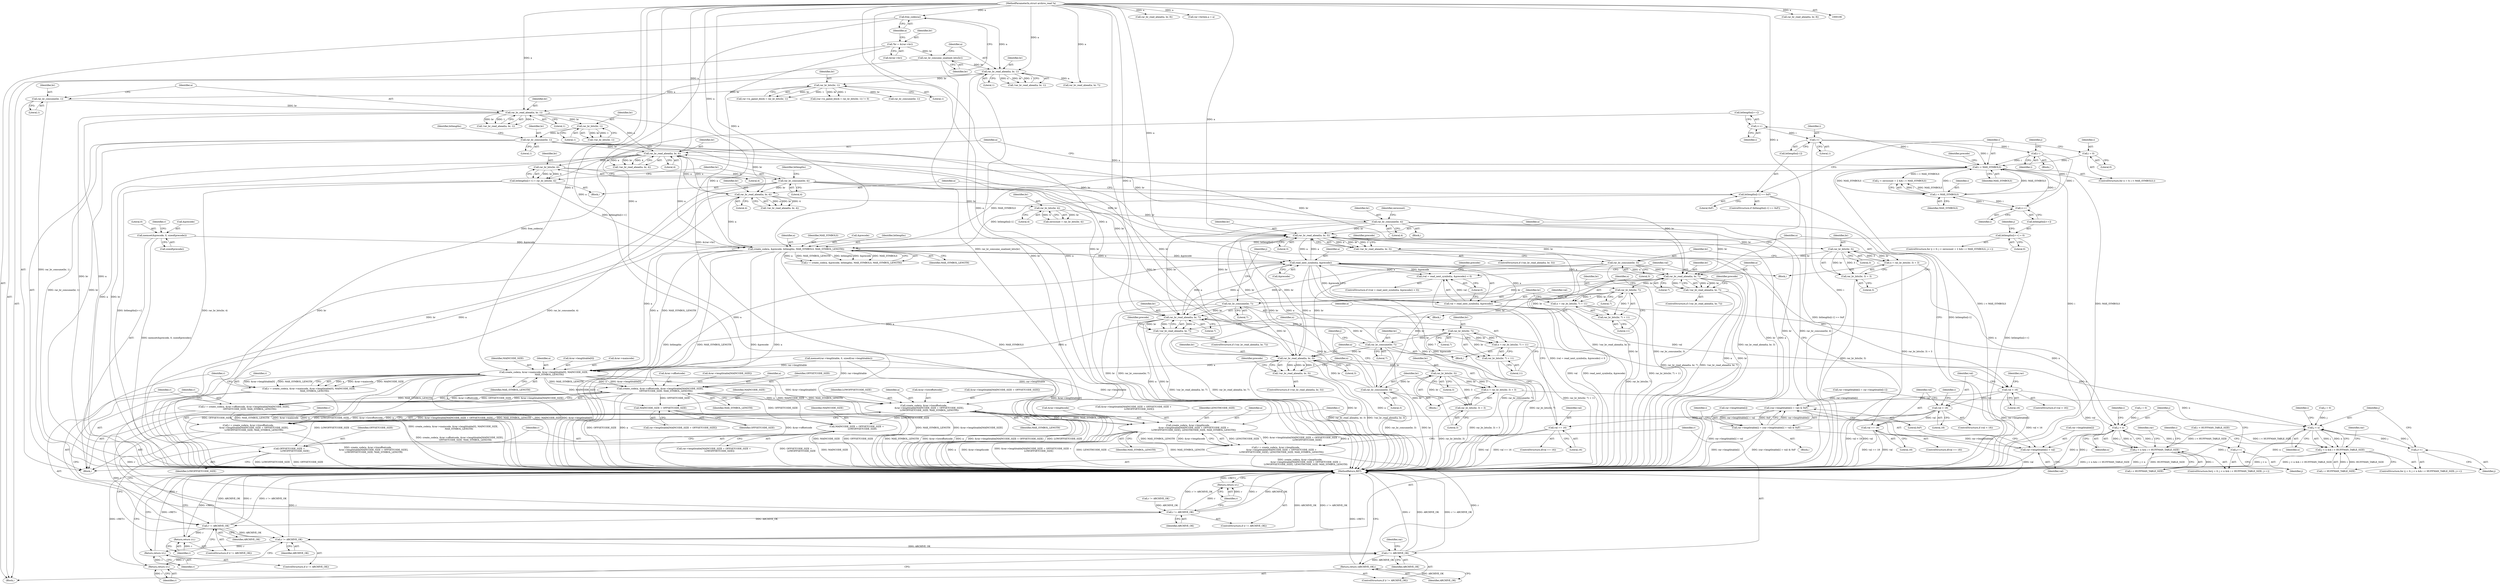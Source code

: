 digraph "0_libarchive_05caadc7eedbef471ac9610809ba683f0c698700@API" {
"1000733" [label="(Call,rar_br_read_ahead(a, br, 3))"];
"1000570" [label="(Call,read_next_symbol(a, &precode))"];
"1000761" [label="(Call,rar_br_read_ahead(a, br, 7))"];
"1000107" [label="(MethodParameterIn,struct archive_read *a)"];
"1000692" [label="(Call,rar_br_consume(br, 7))"];
"1000688" [label="(Call,rar_br_bits(br, 7))"];
"1000671" [label="(Call,rar_br_read_ahead(a, br, 7))"];
"1000782" [label="(Call,rar_br_consume(br, 7))"];
"1000778" [label="(Call,rar_br_bits(br, 7))"];
"1000499" [label="(Call,rar_br_consume(br, 4))"];
"1000496" [label="(Call,rar_br_bits(br, 4))"];
"1000489" [label="(Call,rar_br_read_ahead(a, br, 4))"];
"1000462" [label="(Call,rar_br_read_ahead(a, br, 4))"];
"1000424" [label="(Call,rar_br_read_ahead(a, br, 1))"];
"1000142" [label="(Call,rar_br_read_ahead(a, br, 1))"];
"1000136" [label="(Call,free_codes(a))"];
"1000138" [label="(Call,rar_br_consume_unalined_bits(br))"];
"1000130" [label="(Call,*br = &(rar->br))"];
"1000419" [label="(Call,rar_br_consume(br, 1))"];
"1000153" [label="(Call,rar_br_bits(br, 1))"];
"1000475" [label="(Call,rar_br_consume(br, 4))"];
"1000472" [label="(Call,rar_br_bits(br, 4))"];
"1000443" [label="(Call,rar_br_consume(br, 1))"];
"1000431" [label="(Call,rar_br_bits(br, 1))"];
"1000664" [label="(Call,rar_br_consume(br, 3))"];
"1000660" [label="(Call,rar_br_bits(br, 3))"];
"1000643" [label="(Call,rar_br_read_ahead(a, br, 3))"];
"1000754" [label="(Call,rar_br_consume(br, 3))"];
"1000750" [label="(Call,rar_br_bits(br, 3))"];
"1000733" [label="(Call,rar_br_read_ahead(a, br, 3))"];
"1000536" [label="(Call,create_code(a, &precode, bitlengths, MAX_SYMBOLS, MAX_SYMBOL_LENGTH))"];
"1000528" [label="(Call,memset(&precode, 0, sizeof(precode)))"];
"1000467" [label="(Call,bitlengths[i++] = rar_br_bits(br, 4))"];
"1000479" [label="(Call,bitlengths[i-1] == 0xF)"];
"1000522" [label="(Call,bitlengths[i++] = 0)"];
"1000456" [label="(Call,i < MAX_SYMBOLS)"];
"1000505" [label="(Call,i--)"];
"1000482" [label="(Call,i-1)"];
"1000470" [label="(Call,i++)"];
"1000517" [label="(Call,i < MAX_SYMBOLS)"];
"1000525" [label="(Call,i++)"];
"1000453" [label="(Call,i = 0)"];
"1000567" [label="(Call,(val = read_next_symbol(a, &precode)) < 0)"];
"1000568" [label="(Call,val = read_next_symbol(a, &precode))"];
"1000587" [label="(Call,val < 16)"];
"1000597" [label="(Call,(rar->lengthtable[i] + val) & 0xF)"];
"1000591" [label="(Call,rar->lengthtable[i] = (rar->lengthtable[i] + val) & 0xF)"];
"1000598" [label="(Call,rar->lengthtable[i] + val)"];
"1000610" [label="(Call,val < 18)"];
"1000637" [label="(Call,val == 16)"];
"1000727" [label="(Call,val == 18)"];
"1000642" [label="(Call,!rar_br_read_ahead(a, br, 3))"];
"1000657" [label="(Call,n = rar_br_bits(br, 3) + 3)"];
"1000700" [label="(Call,j < n)"];
"1000699" [label="(Call,j < n && i < HUFFMAN_TABLE_SIZE)"];
"1000706" [label="(Call,j++)"];
"1000659" [label="(Call,rar_br_bits(br, 3) + 3)"];
"1000670" [label="(Call,!rar_br_read_ahead(a, br, 7))"];
"1000685" [label="(Call,n = rar_br_bits(br, 7) + 11)"];
"1000687" [label="(Call,rar_br_bits(br, 7) + 11)"];
"1000732" [label="(Call,!rar_br_read_ahead(a, br, 3))"];
"1000747" [label="(Call,n = rar_br_bits(br, 3) + 3)"];
"1000790" [label="(Call,j < n)"];
"1000789" [label="(Call,j < n && i < HUFFMAN_TABLE_SIZE)"];
"1000796" [label="(Call,j++)"];
"1000749" [label="(Call,rar_br_bits(br, 3) + 3)"];
"1000760" [label="(Call,!rar_br_read_ahead(a, br, 7))"];
"1000775" [label="(Call,n = rar_br_bits(br, 7) + 11)"];
"1000777" [label="(Call,rar_br_bits(br, 7) + 11)"];
"1000816" [label="(Call,create_code(a, &rar->maincode, &rar->lengthtable[0], MAINCODE_SIZE,\n                MAX_SYMBOL_LENGTH))"];
"1000814" [label="(Call,r = create_code(a, &rar->maincode, &rar->lengthtable[0], MAINCODE_SIZE,\n                MAX_SYMBOL_LENGTH))"];
"1000831" [label="(Call,r != ARCHIVE_OK)"];
"1000834" [label="(Return,return (r);)"];
"1000853" [label="(Call,r != ARCHIVE_OK)"];
"1000856" [label="(Return,return (r);)"];
"1000877" [label="(Call,r != ARCHIVE_OK)"];
"1000880" [label="(Return,return (r);)"];
"1000903" [label="(Call,r != ARCHIVE_OK)"];
"1000906" [label="(Return,return (r);)"];
"1001006" [label="(Return,return (ARCHIVE_OK);)"];
"1000838" [label="(Call,create_code(a, &rar->offsetcode, &rar->lengthtable[MAINCODE_SIZE],\n                OFFSETCODE_SIZE, MAX_SYMBOL_LENGTH))"];
"1000836" [label="(Call,r = create_code(a, &rar->offsetcode, &rar->lengthtable[MAINCODE_SIZE],\n                OFFSETCODE_SIZE, MAX_SYMBOL_LENGTH))"];
"1000860" [label="(Call,create_code(a, &rar->lowoffsetcode,\n                &rar->lengthtable[MAINCODE_SIZE + OFFSETCODE_SIZE],\n                LOWOFFSETCODE_SIZE, MAX_SYMBOL_LENGTH))"];
"1000858" [label="(Call,r = create_code(a, &rar->lowoffsetcode,\n                &rar->lengthtable[MAINCODE_SIZE + OFFSETCODE_SIZE],\n                LOWOFFSETCODE_SIZE, MAX_SYMBOL_LENGTH))"];
"1000884" [label="(Call,create_code(a, &rar->lengthcode,\n                &rar->lengthtable[MAINCODE_SIZE + OFFSETCODE_SIZE +\n                LOWOFFSETCODE_SIZE], LENGTHCODE_SIZE, MAX_SYMBOL_LENGTH))"];
"1000882" [label="(Call,r = create_code(a, &rar->lengthcode,\n                &rar->lengthtable[MAINCODE_SIZE + OFFSETCODE_SIZE +\n                LOWOFFSETCODE_SIZE], LENGTHCODE_SIZE, MAX_SYMBOL_LENGTH))"];
"1000895" [label="(Call,MAINCODE_SIZE + OFFSETCODE_SIZE +\n                LOWOFFSETCODE_SIZE)"];
"1000897" [label="(Call,OFFSETCODE_SIZE +\n                LOWOFFSETCODE_SIZE)"];
"1000871" [label="(Call,MAINCODE_SIZE + OFFSETCODE_SIZE)"];
"1000607" [label="(Identifier,i)"];
"1000768" [label="(Identifier,precode)"];
"1000578" [label="(Identifier,precode)"];
"1000702" [label="(Identifier,n)"];
"1000501" [label="(Literal,4)"];
"1000689" [label="(Identifier,br)"];
"1000137" [label="(Identifier,a)"];
"1000448" [label="(Identifier,bitlengths)"];
"1000694" [label="(Literal,7)"];
"1000148" [label="(Call,(rar->is_ppmd_block = rar_br_bits(br, 1)) != 0)"];
"1000471" [label="(Identifier,i)"];
"1000598" [label="(Call,rar->lengthtable[i] + val)"];
"1000734" [label="(Identifier,a)"];
"1000790" [label="(Call,j < n)"];
"1000818" [label="(Call,&rar->maincode)"];
"1000896" [label="(Identifier,MAINCODE_SIZE)"];
"1000472" [label="(Call,rar_br_bits(br, 4))"];
"1000898" [label="(Identifier,OFFSETCODE_SIZE)"];
"1000484" [label="(Literal,1)"];
"1000467" [label="(Call,bitlengths[i++] = rar_br_bits(br, 4))"];
"1000876" [label="(ControlStructure,if (r != ARCHIVE_OK))"];
"1000494" [label="(Call,zerocount = rar_br_bits(br, 4))"];
"1000488" [label="(Call,!rar_br_read_ahead(a, br, 4))"];
"1000796" [label="(Call,j++)"];
"1000420" [label="(Identifier,br)"];
"1000853" [label="(Call,r != ARCHIVE_OK)"];
"1000672" [label="(Identifier,a)"];
"1000897" [label="(Call,OFFSETCODE_SIZE +\n                LOWOFFSETCODE_SIZE)"];
"1000537" [label="(Identifier,a)"];
"1000762" [label="(Identifier,a)"];
"1000499" [label="(Call,rar_br_consume(br, 4))"];
"1000659" [label="(Call,rar_br_bits(br, 3) + 3)"];
"1000498" [label="(Literal,4)"];
"1000423" [label="(Call,!rar_br_read_ahead(a, br, 1))"];
"1000707" [label="(Identifier,j)"];
"1000670" [label="(Call,!rar_br_read_ahead(a, br, 7))"];
"1000567" [label="(Call,(val = read_next_symbol(a, &precode)) < 0)"];
"1000519" [label="(Identifier,MAX_SYMBOLS)"];
"1000862" [label="(Call,&rar->lowoffsetcode)"];
"1000209" [label="(Call,rar_br_read_ahead(a, br, 8))"];
"1000787" [label="(Identifier,j)"];
"1000662" [label="(Literal,3)"];
"1000751" [label="(Identifier,br)"];
"1000828" [label="(Identifier,MAINCODE_SIZE)"];
"1000486" [label="(Block,)"];
"1000906" [label="(Return,return (r);)"];
"1000697" [label="(Identifier,j)"];
"1000541" [label="(Identifier,MAX_SYMBOLS)"];
"1000525" [label="(Call,i++)"];
"1000534" [label="(Call,r = create_code(a, &precode, bitlengths, MAX_SYMBOLS, MAX_SYMBOL_LENGTH))"];
"1000589" [label="(Literal,16)"];
"1000728" [label="(Identifier,val)"];
"1000872" [label="(Identifier,MAINCODE_SIZE)"];
"1000489" [label="(Call,rar_br_read_ahead(a, br, 4))"];
"1000462" [label="(Call,rar_br_read_ahead(a, br, 4))"];
"1000664" [label="(Call,rar_br_consume(br, 3))"];
"1000481" [label="(Identifier,bitlengths)"];
"1000108" [label="(Block,)"];
"1000459" [label="(Block,)"];
"1000474" [label="(Literal,4)"];
"1000793" [label="(Call,i < HUFFMAN_TABLE_SIZE)"];
"1000139" [label="(Identifier,br)"];
"1000904" [label="(Identifier,r)"];
"1000563" [label="(Identifier,i)"];
"1000783" [label="(Identifier,br)"];
"1000490" [label="(Identifier,a)"];
"1000532" [label="(Call,sizeof(precode))"];
"1000706" [label="(Call,j++)"];
"1000492" [label="(Literal,4)"];
"1000138" [label="(Call,rar_br_consume_unalined_bits(br))"];
"1000733" [label="(Call,rar_br_read_ahead(a, br, 3))"];
"1000445" [label="(Literal,1)"];
"1000838" [label="(Call,create_code(a, &rar->offsetcode, &rar->lengthtable[MAINCODE_SIZE],\n                OFFSETCODE_SIZE, MAX_SYMBOL_LENGTH))"];
"1000456" [label="(Call,i < MAX_SYMBOLS)"];
"1000452" [label="(ControlStructure,for (i = 0; i < MAX_SYMBOLS;))"];
"1000587" [label="(Call,val < 16)"];
"1000780" [label="(Literal,7)"];
"1000570" [label="(Call,read_next_symbol(a, &precode))"];
"1000660" [label="(Call,rar_br_bits(br, 3))"];
"1000527" [label="(Literal,0)"];
"1000712" [label="(Identifier,rar)"];
"1000454" [label="(Identifier,i)"];
"1000866" [label="(Call,&rar->lengthtable[MAINCODE_SIZE + OFFSETCODE_SIZE])"];
"1000562" [label="(Call,i < HUFFMAN_TABLE_SIZE)"];
"1000465" [label="(Literal,4)"];
"1000673" [label="(Identifier,br)"];
"1000611" [label="(Identifier,val)"];
"1000699" [label="(Call,j < n && i < HUFFMAN_TABLE_SIZE)"];
"1000637" [label="(Call,val == 16)"];
"1000542" [label="(Identifier,MAX_SYMBOL_LENGTH)"];
"1000496" [label="(Call,rar_br_bits(br, 4))"];
"1000569" [label="(Identifier,val)"];
"1000817" [label="(Identifier,a)"];
"1000874" [label="(Identifier,LOWOFFSETCODE_SIZE)"];
"1000536" [label="(Call,create_code(a, &precode, bitlengths, MAX_SYMBOLS, MAX_SYMBOL_LENGTH))"];
"1000517" [label="(Call,i < MAX_SYMBOLS)"];
"1000761" [label="(Call,rar_br_read_ahead(a, br, 7))"];
"1000661" [label="(Identifier,br)"];
"1000686" [label="(Identifier,n)"];
"1000531" [label="(Literal,0)"];
"1000461" [label="(Call,!rar_br_read_ahead(a, br, 4))"];
"1000523" [label="(Call,bitlengths[i++])"];
"1000886" [label="(Call,&rar->lengthcode)"];
"1000731" [label="(ControlStructure,if (!rar_br_read_ahead(a, br, 3)))"];
"1000668" [label="(Block,)"];
"1000902" [label="(ControlStructure,if (r != ARCHIVE_OK))"];
"1000794" [label="(Identifier,i)"];
"1000750" [label="(Call,rar_br_bits(br, 3))"];
"1000764" [label="(Literal,7)"];
"1000791" [label="(Identifier,j)"];
"1000590" [label="(Block,)"];
"1000899" [label="(Identifier,LOWOFFSETCODE_SIZE)"];
"1000852" [label="(ControlStructure,if (r != ARCHIVE_OK))"];
"1000883" [label="(Identifier,r)"];
"1000418" [label="(Block,)"];
"1000586" [label="(ControlStructure,if (val < 16))"];
"1000704" [label="(Identifier,i)"];
"1000884" [label="(Call,create_code(a, &rar->lengthcode,\n                &rar->lengthtable[MAINCODE_SIZE + OFFSETCODE_SIZE +\n                LOWOFFSETCODE_SIZE], LENGTHCODE_SIZE, MAX_SYMBOL_LENGTH))"];
"1000816" [label="(Call,create_code(a, &rar->maincode, &rar->lengthtable[0], MAINCODE_SIZE,\n                MAX_SYMBOL_LENGTH))"];
"1000572" [label="(Call,&precode)"];
"1000574" [label="(Literal,0)"];
"1000678" [label="(Identifier,precode)"];
"1000814" [label="(Call,r = create_code(a, &rar->maincode, &rar->lengthtable[0], MAINCODE_SIZE,\n                MAX_SYMBOL_LENGTH))"];
"1000830" [label="(ControlStructure,if (r != ARCHIVE_OK))"];
"1000867" [label="(Call,rar->lengthtable[MAINCODE_SIZE + OFFSETCODE_SIZE])"];
"1000477" [label="(Literal,4)"];
"1000282" [label="(Call,rar->bytein.a = a)"];
"1000687" [label="(Call,rar_br_bits(br, 7) + 11)"];
"1000831" [label="(Call,r != ARCHIVE_OK)"];
"1000784" [label="(Literal,7)"];
"1000690" [label="(Literal,7)"];
"1000860" [label="(Call,create_code(a, &rar->lowoffsetcode,\n                &rar->lengthtable[MAINCODE_SIZE + OFFSETCODE_SIZE],\n                LOWOFFSETCODE_SIZE, MAX_SYMBOL_LENGTH))"];
"1000693" [label="(Identifier,br)"];
"1000476" [label="(Identifier,br)"];
"1000506" [label="(Identifier,i)"];
"1000674" [label="(Literal,7)"];
"1000473" [label="(Identifier,br)"];
"1000646" [label="(Literal,3)"];
"1000592" [label="(Call,rar->lengthtable[i])"];
"1000639" [label="(Literal,16)"];
"1000822" [label="(Call,&rar->lengthtable[0])"];
"1000421" [label="(Literal,1)"];
"1000544" [label="(Call,r != ARCHIVE_OK)"];
"1000878" [label="(Identifier,r)"];
"1000781" [label="(Literal,11)"];
"1000905" [label="(Identifier,ARCHIVE_OK)"];
"1000779" [label="(Identifier,br)"];
"1000444" [label="(Identifier,br)"];
"1000616" [label="(Identifier,i)"];
"1000158" [label="(Call,rar_br_consume(br, 1))"];
"1000700" [label="(Call,j < n)"];
"1000141" [label="(Call,!rar_br_read_ahead(a, br, 1))"];
"1000801" [label="(Identifier,rar)"];
"1000879" [label="(Identifier,ARCHIVE_OK)"];
"1000890" [label="(Call,&rar->lengthtable[MAINCODE_SIZE + OFFSETCODE_SIZE +\n                LOWOFFSETCODE_SIZE])"];
"1000900" [label="(Identifier,LENGTHCODE_SIZE)"];
"1000153" [label="(Call,rar_br_bits(br, 1))"];
"1000482" [label="(Call,i-1)"];
"1000605" [label="(Literal,0xF)"];
"1000594" [label="(Identifier,rar)"];
"1000155" [label="(Literal,1)"];
"1000149" [label="(Call,rar->is_ppmd_block = rar_br_bits(br, 1))"];
"1000701" [label="(Identifier,j)"];
"1000776" [label="(Identifier,n)"];
"1000854" [label="(Identifier,r)"];
"1000597" [label="(Call,(rar->lengthtable[i] + val) & 0xF)"];
"1000696" [label="(Call,j = 0)"];
"1000154" [label="(Identifier,br)"];
"1000130" [label="(Call,*br = &(rar->br))"];
"1000669" [label="(ControlStructure,if (!rar_br_read_ahead(a, br, 7)))"];
"1000736" [label="(Literal,3)"];
"1000685" [label="(Call,n = rar_br_bits(br, 7) + 11)"];
"1000591" [label="(Call,rar->lengthtable[i] = (rar->lengthtable[i] + val) & 0xF)"];
"1000658" [label="(Identifier,n)"];
"1000747" [label="(Call,n = rar_br_bits(br, 3) + 3)"];
"1000759" [label="(ControlStructure,if (!rar_br_read_ahead(a, br, 7)))"];
"1000695" [label="(ControlStructure,for (j = 0; j < n && i < HUFFMAN_TABLE_SIZE; j++))"];
"1000752" [label="(Literal,3)"];
"1000815" [label="(Identifier,r)"];
"1000610" [label="(Call,val < 18)"];
"1000521" [label="(Identifier,j)"];
"1000833" [label="(Identifier,ARCHIVE_OK)"];
"1000727" [label="(Call,val == 18)"];
"1000895" [label="(Call,MAINCODE_SIZE + OFFSETCODE_SIZE +\n                LOWOFFSETCODE_SIZE)"];
"1000861" [label="(Identifier,a)"];
"1000530" [label="(Identifier,precode)"];
"1000609" [label="(ControlStructure,if (val < 18))"];
"1000143" [label="(Identifier,a)"];
"1001023" [label="(MethodReturn,RET)"];
"1000509" [label="(Identifier,j)"];
"1000839" [label="(Identifier,a)"];
"1000671" [label="(Call,rar_br_read_ahead(a, br, 7))"];
"1000703" [label="(Call,i < HUFFMAN_TABLE_SIZE)"];
"1000732" [label="(Call,!rar_br_read_ahead(a, br, 3))"];
"1000470" [label="(Call,i++)"];
"1000657" [label="(Call,n = rar_br_bits(br, 3) + 3)"];
"1000730" [label="(Block,)"];
"1000507" [label="(ControlStructure,for (j = 0; j < zerocount + 2 && i < MAX_SYMBOLS; j++))"];
"1000526" [label="(Identifier,i)"];
"1000755" [label="(Identifier,br)"];
"1000431" [label="(Call,rar_br_bits(br, 1))"];
"1000642" [label="(Call,!rar_br_read_ahead(a, br, 3))"];
"1000650" [label="(Identifier,precode)"];
"1000748" [label="(Identifier,n)"];
"1000891" [label="(Call,rar->lengthtable[MAINCODE_SIZE + OFFSETCODE_SIZE +\n                LOWOFFSETCODE_SIZE])"];
"1000641" [label="(ControlStructure,if (!rar_br_read_ahead(a, br, 3)))"];
"1000855" [label="(Identifier,ARCHIVE_OK)"];
"1000566" [label="(ControlStructure,if ((val = read_next_symbol(a, &precode)) < 0))"];
"1000880" [label="(Return,return (r);)"];
"1000885" [label="(Identifier,a)"];
"1000797" [label="(Identifier,j)"];
"1000851" [label="(Identifier,MAX_SYMBOL_LENGTH)"];
"1000538" [label="(Call,&precode)"];
"1000142" [label="(Call,rar_br_read_ahead(a, br, 1))"];
"1000837" [label="(Identifier,r)"];
"1000834" [label="(Return,return (r);)"];
"1000528" [label="(Call,memset(&precode, 0, sizeof(precode)))"];
"1000836" [label="(Call,r = create_code(a, &rar->offsetcode, &rar->lengthtable[MAINCODE_SIZE],\n                OFFSETCODE_SIZE, MAX_SYMBOL_LENGTH))"];
"1000497" [label="(Identifier,br)"];
"1000571" [label="(Identifier,a)"];
"1000432" [label="(Identifier,br)"];
"1000871" [label="(Call,MAINCODE_SIZE + OFFSETCODE_SIZE)"];
"1000163" [label="(Call,rar_br_read_ahead(a, br, 7))"];
"1000882" [label="(Call,r = create_code(a, &rar->lengthcode,\n                &rar->lengthtable[MAINCODE_SIZE + OFFSETCODE_SIZE +\n                LOWOFFSETCODE_SIZE], LENGTHCODE_SIZE, MAX_SYMBOL_LENGTH))"];
"1000424" [label="(Call,rar_br_read_ahead(a, br, 1))"];
"1000426" [label="(Identifier,br)"];
"1000458" [label="(Identifier,MAX_SYMBOLS)"];
"1000463" [label="(Identifier,a)"];
"1000858" [label="(Call,r = create_code(a, &rar->lowoffsetcode,\n                &rar->lengthtable[MAINCODE_SIZE + OFFSETCODE_SIZE],\n                LOWOFFSETCODE_SIZE, MAX_SYMBOL_LENGTH))"];
"1000912" [label="(Identifier,rar)"];
"1000640" [label="(Block,)"];
"1000427" [label="(Literal,1)"];
"1000785" [label="(ControlStructure,for(j = 0; j < n && i < HUFFMAN_TABLE_SIZE; j++))"];
"1000644" [label="(Identifier,a)"];
"1000485" [label="(Literal,0xF)"];
"1000786" [label="(Call,j = 0)"];
"1000753" [label="(Literal,3)"];
"1000612" [label="(Literal,18)"];
"1000434" [label="(Call,memset(rar->lengthtable, 0, sizeof(rar->lengthtable)))"];
"1000183" [label="(Call,rar_br_read_ahead(a, br, 8))"];
"1000504" [label="(Block,)"];
"1000873" [label="(Identifier,OFFSETCODE_SIZE)"];
"1000777" [label="(Call,rar_br_bits(br, 7) + 11)"];
"1000829" [label="(Identifier,MAX_SYMBOL_LENGTH)"];
"1000881" [label="(Identifier,r)"];
"1000638" [label="(Identifier,val)"];
"1000453" [label="(Call,i = 0)"];
"1000832" [label="(Identifier,r)"];
"1000500" [label="(Identifier,br)"];
"1000511" [label="(Call,j < zerocount + 2 && i < MAX_SYMBOLS)"];
"1000599" [label="(Call,rar->lengthtable[i])"];
"1000763" [label="(Identifier,br)"];
"1000540" [label="(Identifier,bitlengths)"];
"1000857" [label="(Identifier,r)"];
"1001007" [label="(Identifier,ARCHIVE_OK)"];
"1000503" [label="(Identifier,zerocount)"];
"1000491" [label="(Identifier,br)"];
"1000479" [label="(Call,bitlengths[i-1] == 0xF)"];
"1000136" [label="(Call,free_codes(a))"];
"1000665" [label="(Identifier,br)"];
"1000518" [label="(Identifier,i)"];
"1000709" [label="(Call,rar->lengthtable[i] = rar->lengthtable[i-1])"];
"1000692" [label="(Call,rar_br_consume(br, 7))"];
"1000455" [label="(Literal,0)"];
"1000850" [label="(Identifier,OFFSETCODE_SIZE)"];
"1000443" [label="(Call,rar_br_consume(br, 1))"];
"1000907" [label="(Identifier,r)"];
"1000840" [label="(Call,&rar->offsetcode)"];
"1000433" [label="(Literal,1)"];
"1000792" [label="(Identifier,n)"];
"1000425" [label="(Identifier,a)"];
"1000107" [label="(MethodParameterIn,struct archive_read *a)"];
"1000636" [label="(ControlStructure,if(val == 16))"];
"1000145" [label="(Literal,1)"];
"1000778" [label="(Call,rar_br_bits(br, 7))"];
"1000875" [label="(Identifier,MAX_SYMBOL_LENGTH)"];
"1000758" [label="(Block,)"];
"1000645" [label="(Identifier,br)"];
"1000478" [label="(ControlStructure,if (bitlengths[i-1] == 0xF))"];
"1000688" [label="(Call,rar_br_bits(br, 7))"];
"1000522" [label="(Call,bitlengths[i++] = 0)"];
"1000901" [label="(Identifier,MAX_SYMBOL_LENGTH)"];
"1000475" [label="(Call,rar_br_consume(br, 4))"];
"1000756" [label="(Literal,3)"];
"1000132" [label="(Call,&(rar->br))"];
"1000144" [label="(Identifier,br)"];
"1000568" [label="(Call,val = read_next_symbol(a, &precode))"];
"1000464" [label="(Identifier,br)"];
"1000535" [label="(Identifier,r)"];
"1000131" [label="(Identifier,br)"];
"1000483" [label="(Identifier,i)"];
"1000729" [label="(Literal,18)"];
"1000430" [label="(Call,!rar_br_bits(br, 1))"];
"1000505" [label="(Call,i--)"];
"1000749" [label="(Call,rar_br_bits(br, 3) + 3)"];
"1000856" [label="(Return,return (r);)"];
"1000903" [label="(Call,r != ARCHIVE_OK)"];
"1000735" [label="(Identifier,br)"];
"1000419" [label="(Call,rar_br_consume(br, 1))"];
"1000588" [label="(Identifier,val)"];
"1000754" [label="(Call,rar_br_consume(br, 3))"];
"1000468" [label="(Call,bitlengths[i++])"];
"1000782" [label="(Call,rar_br_consume(br, 7))"];
"1000480" [label="(Call,bitlengths[i-1])"];
"1000691" [label="(Literal,11)"];
"1000726" [label="(ControlStructure,if(val == 18))"];
"1000740" [label="(Identifier,precode)"];
"1000789" [label="(Call,j < n && i < HUFFMAN_TABLE_SIZE)"];
"1000604" [label="(Identifier,val)"];
"1000844" [label="(Call,&rar->lengthtable[MAINCODE_SIZE])"];
"1001006" [label="(Return,return (ARCHIVE_OK);)"];
"1000529" [label="(Call,&precode)"];
"1000775" [label="(Call,n = rar_br_bits(br, 7) + 11)"];
"1000835" [label="(Identifier,r)"];
"1000859" [label="(Identifier,r)"];
"1000666" [label="(Literal,3)"];
"1000663" [label="(Literal,3)"];
"1000877" [label="(Call,r != ARCHIVE_OK)"];
"1000457" [label="(Identifier,i)"];
"1000643" [label="(Call,rar_br_read_ahead(a, br, 3))"];
"1000760" [label="(Call,!rar_br_read_ahead(a, br, 7))"];
"1000733" -> "1000732"  [label="AST: "];
"1000733" -> "1000736"  [label="CFG: "];
"1000734" -> "1000733"  [label="AST: "];
"1000735" -> "1000733"  [label="AST: "];
"1000736" -> "1000733"  [label="AST: "];
"1000732" -> "1000733"  [label="CFG: "];
"1000733" -> "1001023"  [label="DDG: br"];
"1000733" -> "1001023"  [label="DDG: a"];
"1000733" -> "1000570"  [label="DDG: a"];
"1000733" -> "1000732"  [label="DDG: a"];
"1000733" -> "1000732"  [label="DDG: br"];
"1000733" -> "1000732"  [label="DDG: 3"];
"1000570" -> "1000733"  [label="DDG: a"];
"1000107" -> "1000733"  [label="DDG: a"];
"1000692" -> "1000733"  [label="DDG: br"];
"1000782" -> "1000733"  [label="DDG: br"];
"1000499" -> "1000733"  [label="DDG: br"];
"1000664" -> "1000733"  [label="DDG: br"];
"1000443" -> "1000733"  [label="DDG: br"];
"1000475" -> "1000733"  [label="DDG: br"];
"1000754" -> "1000733"  [label="DDG: br"];
"1000733" -> "1000750"  [label="DDG: br"];
"1000733" -> "1000816"  [label="DDG: a"];
"1000570" -> "1000568"  [label="AST: "];
"1000570" -> "1000572"  [label="CFG: "];
"1000571" -> "1000570"  [label="AST: "];
"1000572" -> "1000570"  [label="AST: "];
"1000568" -> "1000570"  [label="CFG: "];
"1000570" -> "1001023"  [label="DDG: a"];
"1000570" -> "1001023"  [label="DDG: &precode"];
"1000570" -> "1000567"  [label="DDG: a"];
"1000570" -> "1000567"  [label="DDG: &precode"];
"1000570" -> "1000568"  [label="DDG: a"];
"1000570" -> "1000568"  [label="DDG: &precode"];
"1000761" -> "1000570"  [label="DDG: a"];
"1000643" -> "1000570"  [label="DDG: a"];
"1000671" -> "1000570"  [label="DDG: a"];
"1000536" -> "1000570"  [label="DDG: a"];
"1000536" -> "1000570"  [label="DDG: &precode"];
"1000107" -> "1000570"  [label="DDG: a"];
"1000570" -> "1000643"  [label="DDG: a"];
"1000570" -> "1000671"  [label="DDG: a"];
"1000570" -> "1000761"  [label="DDG: a"];
"1000570" -> "1000816"  [label="DDG: a"];
"1000761" -> "1000760"  [label="AST: "];
"1000761" -> "1000764"  [label="CFG: "];
"1000762" -> "1000761"  [label="AST: "];
"1000763" -> "1000761"  [label="AST: "];
"1000764" -> "1000761"  [label="AST: "];
"1000760" -> "1000761"  [label="CFG: "];
"1000761" -> "1001023"  [label="DDG: a"];
"1000761" -> "1001023"  [label="DDG: br"];
"1000761" -> "1000760"  [label="DDG: a"];
"1000761" -> "1000760"  [label="DDG: br"];
"1000761" -> "1000760"  [label="DDG: 7"];
"1000107" -> "1000761"  [label="DDG: a"];
"1000692" -> "1000761"  [label="DDG: br"];
"1000782" -> "1000761"  [label="DDG: br"];
"1000499" -> "1000761"  [label="DDG: br"];
"1000664" -> "1000761"  [label="DDG: br"];
"1000443" -> "1000761"  [label="DDG: br"];
"1000475" -> "1000761"  [label="DDG: br"];
"1000754" -> "1000761"  [label="DDG: br"];
"1000761" -> "1000778"  [label="DDG: br"];
"1000761" -> "1000816"  [label="DDG: a"];
"1000107" -> "1000106"  [label="AST: "];
"1000107" -> "1001023"  [label="DDG: a"];
"1000107" -> "1000136"  [label="DDG: a"];
"1000107" -> "1000142"  [label="DDG: a"];
"1000107" -> "1000163"  [label="DDG: a"];
"1000107" -> "1000183"  [label="DDG: a"];
"1000107" -> "1000209"  [label="DDG: a"];
"1000107" -> "1000282"  [label="DDG: a"];
"1000107" -> "1000424"  [label="DDG: a"];
"1000107" -> "1000462"  [label="DDG: a"];
"1000107" -> "1000489"  [label="DDG: a"];
"1000107" -> "1000536"  [label="DDG: a"];
"1000107" -> "1000643"  [label="DDG: a"];
"1000107" -> "1000671"  [label="DDG: a"];
"1000107" -> "1000816"  [label="DDG: a"];
"1000107" -> "1000838"  [label="DDG: a"];
"1000107" -> "1000860"  [label="DDG: a"];
"1000107" -> "1000884"  [label="DDG: a"];
"1000692" -> "1000668"  [label="AST: "];
"1000692" -> "1000694"  [label="CFG: "];
"1000693" -> "1000692"  [label="AST: "];
"1000694" -> "1000692"  [label="AST: "];
"1000697" -> "1000692"  [label="CFG: "];
"1000692" -> "1001023"  [label="DDG: br"];
"1000692" -> "1001023"  [label="DDG: rar_br_consume(br, 7)"];
"1000692" -> "1000643"  [label="DDG: br"];
"1000692" -> "1000671"  [label="DDG: br"];
"1000688" -> "1000692"  [label="DDG: br"];
"1000688" -> "1000687"  [label="AST: "];
"1000688" -> "1000690"  [label="CFG: "];
"1000689" -> "1000688"  [label="AST: "];
"1000690" -> "1000688"  [label="AST: "];
"1000691" -> "1000688"  [label="CFG: "];
"1000688" -> "1000685"  [label="DDG: br"];
"1000688" -> "1000685"  [label="DDG: 7"];
"1000688" -> "1000687"  [label="DDG: br"];
"1000688" -> "1000687"  [label="DDG: 7"];
"1000671" -> "1000688"  [label="DDG: br"];
"1000671" -> "1000670"  [label="AST: "];
"1000671" -> "1000674"  [label="CFG: "];
"1000672" -> "1000671"  [label="AST: "];
"1000673" -> "1000671"  [label="AST: "];
"1000674" -> "1000671"  [label="AST: "];
"1000670" -> "1000671"  [label="CFG: "];
"1000671" -> "1001023"  [label="DDG: a"];
"1000671" -> "1001023"  [label="DDG: br"];
"1000671" -> "1000670"  [label="DDG: a"];
"1000671" -> "1000670"  [label="DDG: br"];
"1000671" -> "1000670"  [label="DDG: 7"];
"1000782" -> "1000671"  [label="DDG: br"];
"1000499" -> "1000671"  [label="DDG: br"];
"1000664" -> "1000671"  [label="DDG: br"];
"1000443" -> "1000671"  [label="DDG: br"];
"1000475" -> "1000671"  [label="DDG: br"];
"1000754" -> "1000671"  [label="DDG: br"];
"1000671" -> "1000816"  [label="DDG: a"];
"1000782" -> "1000758"  [label="AST: "];
"1000782" -> "1000784"  [label="CFG: "];
"1000783" -> "1000782"  [label="AST: "];
"1000784" -> "1000782"  [label="AST: "];
"1000787" -> "1000782"  [label="CFG: "];
"1000782" -> "1001023"  [label="DDG: br"];
"1000782" -> "1001023"  [label="DDG: rar_br_consume(br, 7)"];
"1000782" -> "1000643"  [label="DDG: br"];
"1000778" -> "1000782"  [label="DDG: br"];
"1000778" -> "1000777"  [label="AST: "];
"1000778" -> "1000780"  [label="CFG: "];
"1000779" -> "1000778"  [label="AST: "];
"1000780" -> "1000778"  [label="AST: "];
"1000781" -> "1000778"  [label="CFG: "];
"1000778" -> "1000775"  [label="DDG: br"];
"1000778" -> "1000775"  [label="DDG: 7"];
"1000778" -> "1000777"  [label="DDG: br"];
"1000778" -> "1000777"  [label="DDG: 7"];
"1000499" -> "1000486"  [label="AST: "];
"1000499" -> "1000501"  [label="CFG: "];
"1000500" -> "1000499"  [label="AST: "];
"1000501" -> "1000499"  [label="AST: "];
"1000503" -> "1000499"  [label="CFG: "];
"1000499" -> "1001023"  [label="DDG: rar_br_consume(br, 4)"];
"1000499" -> "1001023"  [label="DDG: br"];
"1000499" -> "1000462"  [label="DDG: br"];
"1000496" -> "1000499"  [label="DDG: br"];
"1000499" -> "1000643"  [label="DDG: br"];
"1000496" -> "1000494"  [label="AST: "];
"1000496" -> "1000498"  [label="CFG: "];
"1000497" -> "1000496"  [label="AST: "];
"1000498" -> "1000496"  [label="AST: "];
"1000494" -> "1000496"  [label="CFG: "];
"1000496" -> "1000494"  [label="DDG: br"];
"1000496" -> "1000494"  [label="DDG: 4"];
"1000489" -> "1000496"  [label="DDG: br"];
"1000489" -> "1000488"  [label="AST: "];
"1000489" -> "1000492"  [label="CFG: "];
"1000490" -> "1000489"  [label="AST: "];
"1000491" -> "1000489"  [label="AST: "];
"1000492" -> "1000489"  [label="AST: "];
"1000488" -> "1000489"  [label="CFG: "];
"1000489" -> "1001023"  [label="DDG: br"];
"1000489" -> "1001023"  [label="DDG: a"];
"1000489" -> "1000462"  [label="DDG: a"];
"1000489" -> "1000488"  [label="DDG: a"];
"1000489" -> "1000488"  [label="DDG: br"];
"1000489" -> "1000488"  [label="DDG: 4"];
"1000462" -> "1000489"  [label="DDG: a"];
"1000475" -> "1000489"  [label="DDG: br"];
"1000489" -> "1000536"  [label="DDG: a"];
"1000462" -> "1000461"  [label="AST: "];
"1000462" -> "1000465"  [label="CFG: "];
"1000463" -> "1000462"  [label="AST: "];
"1000464" -> "1000462"  [label="AST: "];
"1000465" -> "1000462"  [label="AST: "];
"1000461" -> "1000462"  [label="CFG: "];
"1000462" -> "1001023"  [label="DDG: a"];
"1000462" -> "1001023"  [label="DDG: br"];
"1000462" -> "1000461"  [label="DDG: a"];
"1000462" -> "1000461"  [label="DDG: br"];
"1000462" -> "1000461"  [label="DDG: 4"];
"1000424" -> "1000462"  [label="DDG: a"];
"1000475" -> "1000462"  [label="DDG: br"];
"1000443" -> "1000462"  [label="DDG: br"];
"1000462" -> "1000472"  [label="DDG: br"];
"1000462" -> "1000536"  [label="DDG: a"];
"1000424" -> "1000423"  [label="AST: "];
"1000424" -> "1000427"  [label="CFG: "];
"1000425" -> "1000424"  [label="AST: "];
"1000426" -> "1000424"  [label="AST: "];
"1000427" -> "1000424"  [label="AST: "];
"1000423" -> "1000424"  [label="CFG: "];
"1000424" -> "1001023"  [label="DDG: br"];
"1000424" -> "1001023"  [label="DDG: a"];
"1000424" -> "1000423"  [label="DDG: a"];
"1000424" -> "1000423"  [label="DDG: br"];
"1000424" -> "1000423"  [label="DDG: 1"];
"1000142" -> "1000424"  [label="DDG: a"];
"1000419" -> "1000424"  [label="DDG: br"];
"1000424" -> "1000431"  [label="DDG: br"];
"1000424" -> "1000536"  [label="DDG: a"];
"1000142" -> "1000141"  [label="AST: "];
"1000142" -> "1000145"  [label="CFG: "];
"1000143" -> "1000142"  [label="AST: "];
"1000144" -> "1000142"  [label="AST: "];
"1000145" -> "1000142"  [label="AST: "];
"1000141" -> "1000142"  [label="CFG: "];
"1000142" -> "1001023"  [label="DDG: br"];
"1000142" -> "1001023"  [label="DDG: a"];
"1000142" -> "1000141"  [label="DDG: a"];
"1000142" -> "1000141"  [label="DDG: br"];
"1000142" -> "1000141"  [label="DDG: 1"];
"1000136" -> "1000142"  [label="DDG: a"];
"1000138" -> "1000142"  [label="DDG: br"];
"1000142" -> "1000153"  [label="DDG: br"];
"1000142" -> "1000163"  [label="DDG: a"];
"1000136" -> "1000108"  [label="AST: "];
"1000136" -> "1000137"  [label="CFG: "];
"1000137" -> "1000136"  [label="AST: "];
"1000139" -> "1000136"  [label="CFG: "];
"1000136" -> "1001023"  [label="DDG: free_codes(a)"];
"1000138" -> "1000108"  [label="AST: "];
"1000138" -> "1000139"  [label="CFG: "];
"1000139" -> "1000138"  [label="AST: "];
"1000143" -> "1000138"  [label="CFG: "];
"1000138" -> "1001023"  [label="DDG: rar_br_consume_unalined_bits(br)"];
"1000130" -> "1000138"  [label="DDG: br"];
"1000130" -> "1000108"  [label="AST: "];
"1000130" -> "1000132"  [label="CFG: "];
"1000131" -> "1000130"  [label="AST: "];
"1000132" -> "1000130"  [label="AST: "];
"1000137" -> "1000130"  [label="CFG: "];
"1000130" -> "1001023"  [label="DDG: &(rar->br)"];
"1000419" -> "1000418"  [label="AST: "];
"1000419" -> "1000421"  [label="CFG: "];
"1000420" -> "1000419"  [label="AST: "];
"1000421" -> "1000419"  [label="AST: "];
"1000425" -> "1000419"  [label="CFG: "];
"1000419" -> "1001023"  [label="DDG: rar_br_consume(br, 1)"];
"1000153" -> "1000419"  [label="DDG: br"];
"1000153" -> "1000149"  [label="AST: "];
"1000153" -> "1000155"  [label="CFG: "];
"1000154" -> "1000153"  [label="AST: "];
"1000155" -> "1000153"  [label="AST: "];
"1000149" -> "1000153"  [label="CFG: "];
"1000153" -> "1000148"  [label="DDG: br"];
"1000153" -> "1000148"  [label="DDG: 1"];
"1000153" -> "1000149"  [label="DDG: br"];
"1000153" -> "1000149"  [label="DDG: 1"];
"1000153" -> "1000158"  [label="DDG: br"];
"1000475" -> "1000459"  [label="AST: "];
"1000475" -> "1000477"  [label="CFG: "];
"1000476" -> "1000475"  [label="AST: "];
"1000477" -> "1000475"  [label="AST: "];
"1000481" -> "1000475"  [label="CFG: "];
"1000475" -> "1001023"  [label="DDG: br"];
"1000475" -> "1001023"  [label="DDG: rar_br_consume(br, 4)"];
"1000472" -> "1000475"  [label="DDG: br"];
"1000475" -> "1000643"  [label="DDG: br"];
"1000472" -> "1000467"  [label="AST: "];
"1000472" -> "1000474"  [label="CFG: "];
"1000473" -> "1000472"  [label="AST: "];
"1000474" -> "1000472"  [label="AST: "];
"1000467" -> "1000472"  [label="CFG: "];
"1000472" -> "1000467"  [label="DDG: br"];
"1000472" -> "1000467"  [label="DDG: 4"];
"1000443" -> "1000418"  [label="AST: "];
"1000443" -> "1000445"  [label="CFG: "];
"1000444" -> "1000443"  [label="AST: "];
"1000445" -> "1000443"  [label="AST: "];
"1000448" -> "1000443"  [label="CFG: "];
"1000443" -> "1001023"  [label="DDG: rar_br_consume(br, 1)"];
"1000443" -> "1001023"  [label="DDG: br"];
"1000431" -> "1000443"  [label="DDG: br"];
"1000443" -> "1000643"  [label="DDG: br"];
"1000431" -> "1000430"  [label="AST: "];
"1000431" -> "1000433"  [label="CFG: "];
"1000432" -> "1000431"  [label="AST: "];
"1000433" -> "1000431"  [label="AST: "];
"1000430" -> "1000431"  [label="CFG: "];
"1000431" -> "1000430"  [label="DDG: br"];
"1000431" -> "1000430"  [label="DDG: 1"];
"1000664" -> "1000640"  [label="AST: "];
"1000664" -> "1000666"  [label="CFG: "];
"1000665" -> "1000664"  [label="AST: "];
"1000666" -> "1000664"  [label="AST: "];
"1000697" -> "1000664"  [label="CFG: "];
"1000664" -> "1001023"  [label="DDG: rar_br_consume(br, 3)"];
"1000664" -> "1001023"  [label="DDG: br"];
"1000664" -> "1000643"  [label="DDG: br"];
"1000660" -> "1000664"  [label="DDG: br"];
"1000660" -> "1000659"  [label="AST: "];
"1000660" -> "1000662"  [label="CFG: "];
"1000661" -> "1000660"  [label="AST: "];
"1000662" -> "1000660"  [label="AST: "];
"1000663" -> "1000660"  [label="CFG: "];
"1000660" -> "1000657"  [label="DDG: br"];
"1000660" -> "1000657"  [label="DDG: 3"];
"1000660" -> "1000659"  [label="DDG: br"];
"1000660" -> "1000659"  [label="DDG: 3"];
"1000643" -> "1000660"  [label="DDG: br"];
"1000643" -> "1000642"  [label="AST: "];
"1000643" -> "1000646"  [label="CFG: "];
"1000644" -> "1000643"  [label="AST: "];
"1000645" -> "1000643"  [label="AST: "];
"1000646" -> "1000643"  [label="AST: "];
"1000642" -> "1000643"  [label="CFG: "];
"1000643" -> "1001023"  [label="DDG: a"];
"1000643" -> "1001023"  [label="DDG: br"];
"1000643" -> "1000642"  [label="DDG: a"];
"1000643" -> "1000642"  [label="DDG: br"];
"1000643" -> "1000642"  [label="DDG: 3"];
"1000754" -> "1000643"  [label="DDG: br"];
"1000643" -> "1000816"  [label="DDG: a"];
"1000754" -> "1000730"  [label="AST: "];
"1000754" -> "1000756"  [label="CFG: "];
"1000755" -> "1000754"  [label="AST: "];
"1000756" -> "1000754"  [label="AST: "];
"1000787" -> "1000754"  [label="CFG: "];
"1000754" -> "1001023"  [label="DDG: rar_br_consume(br, 3)"];
"1000754" -> "1001023"  [label="DDG: br"];
"1000750" -> "1000754"  [label="DDG: br"];
"1000750" -> "1000749"  [label="AST: "];
"1000750" -> "1000752"  [label="CFG: "];
"1000751" -> "1000750"  [label="AST: "];
"1000752" -> "1000750"  [label="AST: "];
"1000753" -> "1000750"  [label="CFG: "];
"1000750" -> "1000747"  [label="DDG: br"];
"1000750" -> "1000747"  [label="DDG: 3"];
"1000750" -> "1000749"  [label="DDG: br"];
"1000750" -> "1000749"  [label="DDG: 3"];
"1000536" -> "1000534"  [label="AST: "];
"1000536" -> "1000542"  [label="CFG: "];
"1000537" -> "1000536"  [label="AST: "];
"1000538" -> "1000536"  [label="AST: "];
"1000540" -> "1000536"  [label="AST: "];
"1000541" -> "1000536"  [label="AST: "];
"1000542" -> "1000536"  [label="AST: "];
"1000534" -> "1000536"  [label="CFG: "];
"1000536" -> "1001023"  [label="DDG: bitlengths"];
"1000536" -> "1001023"  [label="DDG: MAX_SYMBOL_LENGTH"];
"1000536" -> "1001023"  [label="DDG: &precode"];
"1000536" -> "1001023"  [label="DDG: a"];
"1000536" -> "1001023"  [label="DDG: MAX_SYMBOLS"];
"1000536" -> "1000534"  [label="DDG: a"];
"1000536" -> "1000534"  [label="DDG: MAX_SYMBOL_LENGTH"];
"1000536" -> "1000534"  [label="DDG: bitlengths"];
"1000536" -> "1000534"  [label="DDG: &precode"];
"1000536" -> "1000534"  [label="DDG: MAX_SYMBOLS"];
"1000528" -> "1000536"  [label="DDG: &precode"];
"1000467" -> "1000536"  [label="DDG: bitlengths[i++]"];
"1000479" -> "1000536"  [label="DDG: bitlengths[i-1]"];
"1000522" -> "1000536"  [label="DDG: bitlengths[i++]"];
"1000456" -> "1000536"  [label="DDG: MAX_SYMBOLS"];
"1000536" -> "1000816"  [label="DDG: a"];
"1000536" -> "1000816"  [label="DDG: MAX_SYMBOL_LENGTH"];
"1000528" -> "1000418"  [label="AST: "];
"1000528" -> "1000532"  [label="CFG: "];
"1000529" -> "1000528"  [label="AST: "];
"1000531" -> "1000528"  [label="AST: "];
"1000532" -> "1000528"  [label="AST: "];
"1000535" -> "1000528"  [label="CFG: "];
"1000528" -> "1001023"  [label="DDG: memset(&precode, 0, sizeof(precode))"];
"1000467" -> "1000459"  [label="AST: "];
"1000468" -> "1000467"  [label="AST: "];
"1000476" -> "1000467"  [label="CFG: "];
"1000467" -> "1001023"  [label="DDG: rar_br_bits(br, 4)"];
"1000467" -> "1001023"  [label="DDG: bitlengths[i++]"];
"1000479" -> "1000478"  [label="AST: "];
"1000479" -> "1000485"  [label="CFG: "];
"1000480" -> "1000479"  [label="AST: "];
"1000485" -> "1000479"  [label="AST: "];
"1000457" -> "1000479"  [label="CFG: "];
"1000490" -> "1000479"  [label="CFG: "];
"1000479" -> "1001023"  [label="DDG: bitlengths[i-1] == 0xF"];
"1000479" -> "1001023"  [label="DDG: bitlengths[i-1]"];
"1000522" -> "1000507"  [label="AST: "];
"1000522" -> "1000527"  [label="CFG: "];
"1000523" -> "1000522"  [label="AST: "];
"1000527" -> "1000522"  [label="AST: "];
"1000521" -> "1000522"  [label="CFG: "];
"1000522" -> "1001023"  [label="DDG: bitlengths[i++]"];
"1000456" -> "1000452"  [label="AST: "];
"1000456" -> "1000458"  [label="CFG: "];
"1000457" -> "1000456"  [label="AST: "];
"1000458" -> "1000456"  [label="AST: "];
"1000463" -> "1000456"  [label="CFG: "];
"1000530" -> "1000456"  [label="CFG: "];
"1000456" -> "1001023"  [label="DDG: i"];
"1000456" -> "1001023"  [label="DDG: MAX_SYMBOLS"];
"1000456" -> "1001023"  [label="DDG: i < MAX_SYMBOLS"];
"1000505" -> "1000456"  [label="DDG: i"];
"1000482" -> "1000456"  [label="DDG: i"];
"1000517" -> "1000456"  [label="DDG: i"];
"1000517" -> "1000456"  [label="DDG: MAX_SYMBOLS"];
"1000525" -> "1000456"  [label="DDG: i"];
"1000453" -> "1000456"  [label="DDG: i"];
"1000456" -> "1000470"  [label="DDG: i"];
"1000456" -> "1000511"  [label="DDG: i < MAX_SYMBOLS"];
"1000456" -> "1000517"  [label="DDG: MAX_SYMBOLS"];
"1000505" -> "1000504"  [label="AST: "];
"1000505" -> "1000506"  [label="CFG: "];
"1000506" -> "1000505"  [label="AST: "];
"1000509" -> "1000505"  [label="CFG: "];
"1000482" -> "1000505"  [label="DDG: i"];
"1000505" -> "1000517"  [label="DDG: i"];
"1000505" -> "1000525"  [label="DDG: i"];
"1000482" -> "1000480"  [label="AST: "];
"1000482" -> "1000484"  [label="CFG: "];
"1000483" -> "1000482"  [label="AST: "];
"1000484" -> "1000482"  [label="AST: "];
"1000480" -> "1000482"  [label="CFG: "];
"1000482" -> "1001023"  [label="DDG: i"];
"1000470" -> "1000482"  [label="DDG: i"];
"1000470" -> "1000468"  [label="AST: "];
"1000470" -> "1000471"  [label="CFG: "];
"1000471" -> "1000470"  [label="AST: "];
"1000468" -> "1000470"  [label="CFG: "];
"1000517" -> "1000511"  [label="AST: "];
"1000517" -> "1000519"  [label="CFG: "];
"1000518" -> "1000517"  [label="AST: "];
"1000519" -> "1000517"  [label="AST: "];
"1000511" -> "1000517"  [label="CFG: "];
"1000517" -> "1000511"  [label="DDG: i"];
"1000517" -> "1000511"  [label="DDG: MAX_SYMBOLS"];
"1000525" -> "1000517"  [label="DDG: i"];
"1000517" -> "1000525"  [label="DDG: i"];
"1000525" -> "1000523"  [label="AST: "];
"1000525" -> "1000526"  [label="CFG: "];
"1000526" -> "1000525"  [label="AST: "];
"1000523" -> "1000525"  [label="CFG: "];
"1000453" -> "1000452"  [label="AST: "];
"1000453" -> "1000455"  [label="CFG: "];
"1000454" -> "1000453"  [label="AST: "];
"1000455" -> "1000453"  [label="AST: "];
"1000457" -> "1000453"  [label="CFG: "];
"1000567" -> "1000566"  [label="AST: "];
"1000567" -> "1000574"  [label="CFG: "];
"1000568" -> "1000567"  [label="AST: "];
"1000574" -> "1000567"  [label="AST: "];
"1000578" -> "1000567"  [label="CFG: "];
"1000588" -> "1000567"  [label="CFG: "];
"1000567" -> "1001023"  [label="DDG: (val = read_next_symbol(a, &precode)) < 0"];
"1000568" -> "1000567"  [label="DDG: val"];
"1000569" -> "1000568"  [label="AST: "];
"1000574" -> "1000568"  [label="CFG: "];
"1000568" -> "1001023"  [label="DDG: val"];
"1000568" -> "1001023"  [label="DDG: read_next_symbol(a, &precode)"];
"1000568" -> "1000587"  [label="DDG: val"];
"1000587" -> "1000586"  [label="AST: "];
"1000587" -> "1000589"  [label="CFG: "];
"1000588" -> "1000587"  [label="AST: "];
"1000589" -> "1000587"  [label="AST: "];
"1000594" -> "1000587"  [label="CFG: "];
"1000611" -> "1000587"  [label="CFG: "];
"1000587" -> "1001023"  [label="DDG: val < 16"];
"1000587" -> "1000597"  [label="DDG: val"];
"1000587" -> "1000598"  [label="DDG: val"];
"1000587" -> "1000610"  [label="DDG: val"];
"1000597" -> "1000591"  [label="AST: "];
"1000597" -> "1000605"  [label="CFG: "];
"1000598" -> "1000597"  [label="AST: "];
"1000605" -> "1000597"  [label="AST: "];
"1000591" -> "1000597"  [label="CFG: "];
"1000597" -> "1001023"  [label="DDG: rar->lengthtable[i] + val"];
"1000597" -> "1000591"  [label="DDG: rar->lengthtable[i] + val"];
"1000597" -> "1000591"  [label="DDG: 0xF"];
"1000591" -> "1000597"  [label="DDG: rar->lengthtable[i]"];
"1000709" -> "1000597"  [label="DDG: rar->lengthtable[i]"];
"1000591" -> "1000590"  [label="AST: "];
"1000592" -> "1000591"  [label="AST: "];
"1000607" -> "1000591"  [label="CFG: "];
"1000591" -> "1001023"  [label="DDG: (rar->lengthtable[i] + val) & 0xF"];
"1000591" -> "1001023"  [label="DDG: rar->lengthtable[i]"];
"1000591" -> "1000598"  [label="DDG: rar->lengthtable[i]"];
"1000598" -> "1000604"  [label="CFG: "];
"1000599" -> "1000598"  [label="AST: "];
"1000604" -> "1000598"  [label="AST: "];
"1000605" -> "1000598"  [label="CFG: "];
"1000598" -> "1001023"  [label="DDG: val"];
"1000709" -> "1000598"  [label="DDG: rar->lengthtable[i]"];
"1000610" -> "1000609"  [label="AST: "];
"1000610" -> "1000612"  [label="CFG: "];
"1000611" -> "1000610"  [label="AST: "];
"1000612" -> "1000610"  [label="AST: "];
"1000616" -> "1000610"  [label="CFG: "];
"1000728" -> "1000610"  [label="CFG: "];
"1000610" -> "1001023"  [label="DDG: val < 18"];
"1000610" -> "1001023"  [label="DDG: val"];
"1000610" -> "1000637"  [label="DDG: val"];
"1000610" -> "1000727"  [label="DDG: val"];
"1000637" -> "1000636"  [label="AST: "];
"1000637" -> "1000639"  [label="CFG: "];
"1000638" -> "1000637"  [label="AST: "];
"1000639" -> "1000637"  [label="AST: "];
"1000644" -> "1000637"  [label="CFG: "];
"1000672" -> "1000637"  [label="CFG: "];
"1000637" -> "1001023"  [label="DDG: val"];
"1000637" -> "1001023"  [label="DDG: val == 16"];
"1000727" -> "1000726"  [label="AST: "];
"1000727" -> "1000729"  [label="CFG: "];
"1000728" -> "1000727"  [label="AST: "];
"1000729" -> "1000727"  [label="AST: "];
"1000734" -> "1000727"  [label="CFG: "];
"1000762" -> "1000727"  [label="CFG: "];
"1000727" -> "1001023"  [label="DDG: val == 18"];
"1000727" -> "1001023"  [label="DDG: val"];
"1000642" -> "1000641"  [label="AST: "];
"1000650" -> "1000642"  [label="CFG: "];
"1000658" -> "1000642"  [label="CFG: "];
"1000642" -> "1001023"  [label="DDG: rar_br_read_ahead(a, br, 3)"];
"1000642" -> "1001023"  [label="DDG: !rar_br_read_ahead(a, br, 3)"];
"1000657" -> "1000640"  [label="AST: "];
"1000657" -> "1000659"  [label="CFG: "];
"1000658" -> "1000657"  [label="AST: "];
"1000659" -> "1000657"  [label="AST: "];
"1000665" -> "1000657"  [label="CFG: "];
"1000657" -> "1001023"  [label="DDG: rar_br_bits(br, 3) + 3"];
"1000657" -> "1000700"  [label="DDG: n"];
"1000700" -> "1000699"  [label="AST: "];
"1000700" -> "1000702"  [label="CFG: "];
"1000701" -> "1000700"  [label="AST: "];
"1000702" -> "1000700"  [label="AST: "];
"1000704" -> "1000700"  [label="CFG: "];
"1000699" -> "1000700"  [label="CFG: "];
"1000700" -> "1001023"  [label="DDG: j"];
"1000700" -> "1001023"  [label="DDG: n"];
"1000700" -> "1000699"  [label="DDG: j"];
"1000700" -> "1000699"  [label="DDG: n"];
"1000696" -> "1000700"  [label="DDG: j"];
"1000706" -> "1000700"  [label="DDG: j"];
"1000685" -> "1000700"  [label="DDG: n"];
"1000700" -> "1000706"  [label="DDG: j"];
"1000699" -> "1000695"  [label="AST: "];
"1000699" -> "1000703"  [label="CFG: "];
"1000703" -> "1000699"  [label="AST: "];
"1000563" -> "1000699"  [label="CFG: "];
"1000712" -> "1000699"  [label="CFG: "];
"1000699" -> "1001023"  [label="DDG: j < n"];
"1000699" -> "1001023"  [label="DDG: j < n && i < HUFFMAN_TABLE_SIZE"];
"1000703" -> "1000699"  [label="DDG: i"];
"1000703" -> "1000699"  [label="DDG: HUFFMAN_TABLE_SIZE"];
"1000562" -> "1000699"  [label="DDG: i < HUFFMAN_TABLE_SIZE"];
"1000706" -> "1000695"  [label="AST: "];
"1000706" -> "1000707"  [label="CFG: "];
"1000707" -> "1000706"  [label="AST: "];
"1000701" -> "1000706"  [label="CFG: "];
"1000659" -> "1000663"  [label="CFG: "];
"1000663" -> "1000659"  [label="AST: "];
"1000659" -> "1001023"  [label="DDG: rar_br_bits(br, 3)"];
"1000670" -> "1000669"  [label="AST: "];
"1000678" -> "1000670"  [label="CFG: "];
"1000686" -> "1000670"  [label="CFG: "];
"1000670" -> "1001023"  [label="DDG: !rar_br_read_ahead(a, br, 7)"];
"1000670" -> "1001023"  [label="DDG: rar_br_read_ahead(a, br, 7)"];
"1000685" -> "1000668"  [label="AST: "];
"1000685" -> "1000687"  [label="CFG: "];
"1000686" -> "1000685"  [label="AST: "];
"1000687" -> "1000685"  [label="AST: "];
"1000693" -> "1000685"  [label="CFG: "];
"1000685" -> "1001023"  [label="DDG: rar_br_bits(br, 7) + 11"];
"1000687" -> "1000691"  [label="CFG: "];
"1000691" -> "1000687"  [label="AST: "];
"1000687" -> "1001023"  [label="DDG: rar_br_bits(br, 7)"];
"1000732" -> "1000731"  [label="AST: "];
"1000740" -> "1000732"  [label="CFG: "];
"1000748" -> "1000732"  [label="CFG: "];
"1000732" -> "1001023"  [label="DDG: !rar_br_read_ahead(a, br, 3)"];
"1000732" -> "1001023"  [label="DDG: rar_br_read_ahead(a, br, 3)"];
"1000747" -> "1000730"  [label="AST: "];
"1000747" -> "1000749"  [label="CFG: "];
"1000748" -> "1000747"  [label="AST: "];
"1000749" -> "1000747"  [label="AST: "];
"1000755" -> "1000747"  [label="CFG: "];
"1000747" -> "1001023"  [label="DDG: rar_br_bits(br, 3) + 3"];
"1000747" -> "1000790"  [label="DDG: n"];
"1000790" -> "1000789"  [label="AST: "];
"1000790" -> "1000792"  [label="CFG: "];
"1000791" -> "1000790"  [label="AST: "];
"1000792" -> "1000790"  [label="AST: "];
"1000794" -> "1000790"  [label="CFG: "];
"1000789" -> "1000790"  [label="CFG: "];
"1000790" -> "1001023"  [label="DDG: n"];
"1000790" -> "1001023"  [label="DDG: j"];
"1000790" -> "1000789"  [label="DDG: j"];
"1000790" -> "1000789"  [label="DDG: n"];
"1000786" -> "1000790"  [label="DDG: j"];
"1000796" -> "1000790"  [label="DDG: j"];
"1000775" -> "1000790"  [label="DDG: n"];
"1000790" -> "1000796"  [label="DDG: j"];
"1000789" -> "1000785"  [label="AST: "];
"1000789" -> "1000793"  [label="CFG: "];
"1000793" -> "1000789"  [label="AST: "];
"1000563" -> "1000789"  [label="CFG: "];
"1000801" -> "1000789"  [label="CFG: "];
"1000789" -> "1001023"  [label="DDG: j < n && i < HUFFMAN_TABLE_SIZE"];
"1000789" -> "1001023"  [label="DDG: j < n"];
"1000562" -> "1000789"  [label="DDG: i < HUFFMAN_TABLE_SIZE"];
"1000793" -> "1000789"  [label="DDG: i"];
"1000793" -> "1000789"  [label="DDG: HUFFMAN_TABLE_SIZE"];
"1000796" -> "1000785"  [label="AST: "];
"1000796" -> "1000797"  [label="CFG: "];
"1000797" -> "1000796"  [label="AST: "];
"1000791" -> "1000796"  [label="CFG: "];
"1000749" -> "1000753"  [label="CFG: "];
"1000753" -> "1000749"  [label="AST: "];
"1000749" -> "1001023"  [label="DDG: rar_br_bits(br, 3)"];
"1000760" -> "1000759"  [label="AST: "];
"1000768" -> "1000760"  [label="CFG: "];
"1000776" -> "1000760"  [label="CFG: "];
"1000760" -> "1001023"  [label="DDG: !rar_br_read_ahead(a, br, 7)"];
"1000760" -> "1001023"  [label="DDG: rar_br_read_ahead(a, br, 7)"];
"1000775" -> "1000758"  [label="AST: "];
"1000775" -> "1000777"  [label="CFG: "];
"1000776" -> "1000775"  [label="AST: "];
"1000777" -> "1000775"  [label="AST: "];
"1000783" -> "1000775"  [label="CFG: "];
"1000775" -> "1001023"  [label="DDG: rar_br_bits(br, 7) + 11"];
"1000777" -> "1000781"  [label="CFG: "];
"1000781" -> "1000777"  [label="AST: "];
"1000777" -> "1001023"  [label="DDG: rar_br_bits(br, 7)"];
"1000816" -> "1000814"  [label="AST: "];
"1000816" -> "1000829"  [label="CFG: "];
"1000817" -> "1000816"  [label="AST: "];
"1000818" -> "1000816"  [label="AST: "];
"1000822" -> "1000816"  [label="AST: "];
"1000828" -> "1000816"  [label="AST: "];
"1000829" -> "1000816"  [label="AST: "];
"1000814" -> "1000816"  [label="CFG: "];
"1000816" -> "1001023"  [label="DDG: MAX_SYMBOL_LENGTH"];
"1000816" -> "1001023"  [label="DDG: &rar->maincode"];
"1000816" -> "1001023"  [label="DDG: a"];
"1000816" -> "1001023"  [label="DDG: MAINCODE_SIZE"];
"1000816" -> "1001023"  [label="DDG: &rar->lengthtable[0]"];
"1000816" -> "1000814"  [label="DDG: a"];
"1000816" -> "1000814"  [label="DDG: &rar->maincode"];
"1000816" -> "1000814"  [label="DDG: MAINCODE_SIZE"];
"1000816" -> "1000814"  [label="DDG: &rar->lengthtable[0]"];
"1000816" -> "1000814"  [label="DDG: MAX_SYMBOL_LENGTH"];
"1000434" -> "1000816"  [label="DDG: rar->lengthtable"];
"1000816" -> "1000838"  [label="DDG: a"];
"1000816" -> "1000838"  [label="DDG: &rar->lengthtable[0]"];
"1000816" -> "1000838"  [label="DDG: MAX_SYMBOL_LENGTH"];
"1000816" -> "1000860"  [label="DDG: &rar->lengthtable[0]"];
"1000816" -> "1000871"  [label="DDG: MAINCODE_SIZE"];
"1000816" -> "1000884"  [label="DDG: &rar->lengthtable[0]"];
"1000816" -> "1000895"  [label="DDG: MAINCODE_SIZE"];
"1000814" -> "1000418"  [label="AST: "];
"1000815" -> "1000814"  [label="AST: "];
"1000832" -> "1000814"  [label="CFG: "];
"1000814" -> "1001023"  [label="DDG: create_code(a, &rar->maincode, &rar->lengthtable[0], MAINCODE_SIZE,\n                MAX_SYMBOL_LENGTH)"];
"1000814" -> "1000831"  [label="DDG: r"];
"1000831" -> "1000830"  [label="AST: "];
"1000831" -> "1000833"  [label="CFG: "];
"1000832" -> "1000831"  [label="AST: "];
"1000833" -> "1000831"  [label="AST: "];
"1000835" -> "1000831"  [label="CFG: "];
"1000837" -> "1000831"  [label="CFG: "];
"1000831" -> "1001023"  [label="DDG: r"];
"1000831" -> "1001023"  [label="DDG: ARCHIVE_OK"];
"1000831" -> "1001023"  [label="DDG: r != ARCHIVE_OK"];
"1000544" -> "1000831"  [label="DDG: ARCHIVE_OK"];
"1000831" -> "1000834"  [label="DDG: r"];
"1000831" -> "1000853"  [label="DDG: ARCHIVE_OK"];
"1000834" -> "1000830"  [label="AST: "];
"1000834" -> "1000835"  [label="CFG: "];
"1000835" -> "1000834"  [label="AST: "];
"1001023" -> "1000834"  [label="CFG: "];
"1000834" -> "1001023"  [label="DDG: <RET>"];
"1000835" -> "1000834"  [label="DDG: r"];
"1000853" -> "1000852"  [label="AST: "];
"1000853" -> "1000855"  [label="CFG: "];
"1000854" -> "1000853"  [label="AST: "];
"1000855" -> "1000853"  [label="AST: "];
"1000857" -> "1000853"  [label="CFG: "];
"1000859" -> "1000853"  [label="CFG: "];
"1000853" -> "1001023"  [label="DDG: r != ARCHIVE_OK"];
"1000853" -> "1001023"  [label="DDG: ARCHIVE_OK"];
"1000853" -> "1001023"  [label="DDG: r"];
"1000836" -> "1000853"  [label="DDG: r"];
"1000853" -> "1000856"  [label="DDG: r"];
"1000853" -> "1000877"  [label="DDG: ARCHIVE_OK"];
"1000856" -> "1000852"  [label="AST: "];
"1000856" -> "1000857"  [label="CFG: "];
"1000857" -> "1000856"  [label="AST: "];
"1001023" -> "1000856"  [label="CFG: "];
"1000856" -> "1001023"  [label="DDG: <RET>"];
"1000857" -> "1000856"  [label="DDG: r"];
"1000877" -> "1000876"  [label="AST: "];
"1000877" -> "1000879"  [label="CFG: "];
"1000878" -> "1000877"  [label="AST: "];
"1000879" -> "1000877"  [label="AST: "];
"1000881" -> "1000877"  [label="CFG: "];
"1000883" -> "1000877"  [label="CFG: "];
"1000877" -> "1001023"  [label="DDG: r"];
"1000877" -> "1001023"  [label="DDG: ARCHIVE_OK"];
"1000877" -> "1001023"  [label="DDG: r != ARCHIVE_OK"];
"1000858" -> "1000877"  [label="DDG: r"];
"1000877" -> "1000880"  [label="DDG: r"];
"1000877" -> "1000903"  [label="DDG: ARCHIVE_OK"];
"1000880" -> "1000876"  [label="AST: "];
"1000880" -> "1000881"  [label="CFG: "];
"1000881" -> "1000880"  [label="AST: "];
"1001023" -> "1000880"  [label="CFG: "];
"1000880" -> "1001023"  [label="DDG: <RET>"];
"1000881" -> "1000880"  [label="DDG: r"];
"1000903" -> "1000902"  [label="AST: "];
"1000903" -> "1000905"  [label="CFG: "];
"1000904" -> "1000903"  [label="AST: "];
"1000905" -> "1000903"  [label="AST: "];
"1000907" -> "1000903"  [label="CFG: "];
"1000912" -> "1000903"  [label="CFG: "];
"1000903" -> "1001023"  [label="DDG: r"];
"1000903" -> "1001023"  [label="DDG: ARCHIVE_OK"];
"1000903" -> "1001023"  [label="DDG: r != ARCHIVE_OK"];
"1000882" -> "1000903"  [label="DDG: r"];
"1000903" -> "1000906"  [label="DDG: r"];
"1000903" -> "1001006"  [label="DDG: ARCHIVE_OK"];
"1000906" -> "1000902"  [label="AST: "];
"1000906" -> "1000907"  [label="CFG: "];
"1000907" -> "1000906"  [label="AST: "];
"1001023" -> "1000906"  [label="CFG: "];
"1000906" -> "1001023"  [label="DDG: <RET>"];
"1000907" -> "1000906"  [label="DDG: r"];
"1001006" -> "1000108"  [label="AST: "];
"1001006" -> "1001007"  [label="CFG: "];
"1001007" -> "1001006"  [label="AST: "];
"1001023" -> "1001006"  [label="CFG: "];
"1001006" -> "1001023"  [label="DDG: <RET>"];
"1001007" -> "1001006"  [label="DDG: ARCHIVE_OK"];
"1000838" -> "1000836"  [label="AST: "];
"1000838" -> "1000851"  [label="CFG: "];
"1000839" -> "1000838"  [label="AST: "];
"1000840" -> "1000838"  [label="AST: "];
"1000844" -> "1000838"  [label="AST: "];
"1000850" -> "1000838"  [label="AST: "];
"1000851" -> "1000838"  [label="AST: "];
"1000836" -> "1000838"  [label="CFG: "];
"1000838" -> "1001023"  [label="DDG: MAX_SYMBOL_LENGTH"];
"1000838" -> "1001023"  [label="DDG: &rar->lengthtable[MAINCODE_SIZE]"];
"1000838" -> "1001023"  [label="DDG: OFFSETCODE_SIZE"];
"1000838" -> "1001023"  [label="DDG: a"];
"1000838" -> "1001023"  [label="DDG: &rar->offsetcode"];
"1000838" -> "1000836"  [label="DDG: MAX_SYMBOL_LENGTH"];
"1000838" -> "1000836"  [label="DDG: a"];
"1000838" -> "1000836"  [label="DDG: &rar->offsetcode"];
"1000838" -> "1000836"  [label="DDG: OFFSETCODE_SIZE"];
"1000838" -> "1000836"  [label="DDG: &rar->lengthtable[MAINCODE_SIZE]"];
"1000434" -> "1000838"  [label="DDG: rar->lengthtable"];
"1000838" -> "1000860"  [label="DDG: a"];
"1000838" -> "1000860"  [label="DDG: MAX_SYMBOL_LENGTH"];
"1000838" -> "1000871"  [label="DDG: OFFSETCODE_SIZE"];
"1000838" -> "1000895"  [label="DDG: OFFSETCODE_SIZE"];
"1000838" -> "1000897"  [label="DDG: OFFSETCODE_SIZE"];
"1000836" -> "1000418"  [label="AST: "];
"1000837" -> "1000836"  [label="AST: "];
"1000854" -> "1000836"  [label="CFG: "];
"1000836" -> "1001023"  [label="DDG: create_code(a, &rar->offsetcode, &rar->lengthtable[MAINCODE_SIZE],\n                OFFSETCODE_SIZE, MAX_SYMBOL_LENGTH)"];
"1000860" -> "1000858"  [label="AST: "];
"1000860" -> "1000875"  [label="CFG: "];
"1000861" -> "1000860"  [label="AST: "];
"1000862" -> "1000860"  [label="AST: "];
"1000866" -> "1000860"  [label="AST: "];
"1000874" -> "1000860"  [label="AST: "];
"1000875" -> "1000860"  [label="AST: "];
"1000858" -> "1000860"  [label="CFG: "];
"1000860" -> "1001023"  [label="DDG: &rar->lengthtable[MAINCODE_SIZE + OFFSETCODE_SIZE]"];
"1000860" -> "1001023"  [label="DDG: LOWOFFSETCODE_SIZE"];
"1000860" -> "1001023"  [label="DDG: MAX_SYMBOL_LENGTH"];
"1000860" -> "1001023"  [label="DDG: &rar->lowoffsetcode"];
"1000860" -> "1001023"  [label="DDG: a"];
"1000860" -> "1000858"  [label="DDG: &rar->lengthtable[MAINCODE_SIZE + OFFSETCODE_SIZE]"];
"1000860" -> "1000858"  [label="DDG: MAX_SYMBOL_LENGTH"];
"1000860" -> "1000858"  [label="DDG: LOWOFFSETCODE_SIZE"];
"1000860" -> "1000858"  [label="DDG: &rar->lowoffsetcode"];
"1000860" -> "1000858"  [label="DDG: a"];
"1000434" -> "1000860"  [label="DDG: rar->lengthtable"];
"1000860" -> "1000884"  [label="DDG: a"];
"1000860" -> "1000884"  [label="DDG: MAX_SYMBOL_LENGTH"];
"1000860" -> "1000895"  [label="DDG: LOWOFFSETCODE_SIZE"];
"1000860" -> "1000897"  [label="DDG: LOWOFFSETCODE_SIZE"];
"1000858" -> "1000418"  [label="AST: "];
"1000859" -> "1000858"  [label="AST: "];
"1000878" -> "1000858"  [label="CFG: "];
"1000858" -> "1001023"  [label="DDG: create_code(a, &rar->lowoffsetcode,\n                &rar->lengthtable[MAINCODE_SIZE + OFFSETCODE_SIZE],\n                LOWOFFSETCODE_SIZE, MAX_SYMBOL_LENGTH)"];
"1000884" -> "1000882"  [label="AST: "];
"1000884" -> "1000901"  [label="CFG: "];
"1000885" -> "1000884"  [label="AST: "];
"1000886" -> "1000884"  [label="AST: "];
"1000890" -> "1000884"  [label="AST: "];
"1000900" -> "1000884"  [label="AST: "];
"1000901" -> "1000884"  [label="AST: "];
"1000882" -> "1000884"  [label="CFG: "];
"1000884" -> "1001023"  [label="DDG: a"];
"1000884" -> "1001023"  [label="DDG: &rar->lengthcode"];
"1000884" -> "1001023"  [label="DDG: &rar->lengthtable[MAINCODE_SIZE + OFFSETCODE_SIZE +\n                LOWOFFSETCODE_SIZE]"];
"1000884" -> "1001023"  [label="DDG: LENGTHCODE_SIZE"];
"1000884" -> "1001023"  [label="DDG: MAX_SYMBOL_LENGTH"];
"1000884" -> "1000882"  [label="DDG: LENGTHCODE_SIZE"];
"1000884" -> "1000882"  [label="DDG: &rar->lengthtable[MAINCODE_SIZE + OFFSETCODE_SIZE +\n                LOWOFFSETCODE_SIZE]"];
"1000884" -> "1000882"  [label="DDG: a"];
"1000884" -> "1000882"  [label="DDG: MAX_SYMBOL_LENGTH"];
"1000884" -> "1000882"  [label="DDG: &rar->lengthcode"];
"1000434" -> "1000884"  [label="DDG: rar->lengthtable"];
"1000882" -> "1000418"  [label="AST: "];
"1000883" -> "1000882"  [label="AST: "];
"1000904" -> "1000882"  [label="CFG: "];
"1000882" -> "1001023"  [label="DDG: create_code(a, &rar->lengthcode,\n                &rar->lengthtable[MAINCODE_SIZE + OFFSETCODE_SIZE +\n                LOWOFFSETCODE_SIZE], LENGTHCODE_SIZE, MAX_SYMBOL_LENGTH)"];
"1000895" -> "1000891"  [label="AST: "];
"1000895" -> "1000897"  [label="CFG: "];
"1000896" -> "1000895"  [label="AST: "];
"1000897" -> "1000895"  [label="AST: "];
"1000891" -> "1000895"  [label="CFG: "];
"1000895" -> "1001023"  [label="DDG: OFFSETCODE_SIZE +\n                LOWOFFSETCODE_SIZE"];
"1000895" -> "1001023"  [label="DDG: MAINCODE_SIZE"];
"1000897" -> "1000899"  [label="CFG: "];
"1000898" -> "1000897"  [label="AST: "];
"1000899" -> "1000897"  [label="AST: "];
"1000897" -> "1001023"  [label="DDG: LOWOFFSETCODE_SIZE"];
"1000897" -> "1001023"  [label="DDG: OFFSETCODE_SIZE"];
"1000871" -> "1000867"  [label="AST: "];
"1000871" -> "1000873"  [label="CFG: "];
"1000872" -> "1000871"  [label="AST: "];
"1000873" -> "1000871"  [label="AST: "];
"1000867" -> "1000871"  [label="CFG: "];
"1000871" -> "1001023"  [label="DDG: MAINCODE_SIZE"];
"1000871" -> "1001023"  [label="DDG: OFFSETCODE_SIZE"];
}
